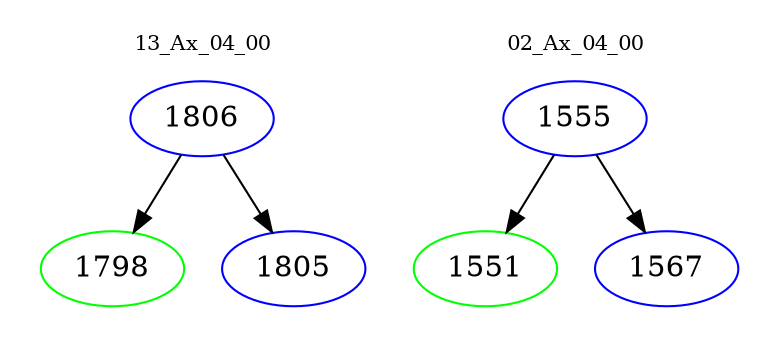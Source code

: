 digraph{
subgraph cluster_0 {
color = white
label = "13_Ax_04_00";
fontsize=10;
T0_1806 [label="1806", color="blue"]
T0_1806 -> T0_1798 [color="black"]
T0_1798 [label="1798", color="green"]
T0_1806 -> T0_1805 [color="black"]
T0_1805 [label="1805", color="blue"]
}
subgraph cluster_1 {
color = white
label = "02_Ax_04_00";
fontsize=10;
T1_1555 [label="1555", color="blue"]
T1_1555 -> T1_1551 [color="black"]
T1_1551 [label="1551", color="green"]
T1_1555 -> T1_1567 [color="black"]
T1_1567 [label="1567", color="blue"]
}
}
